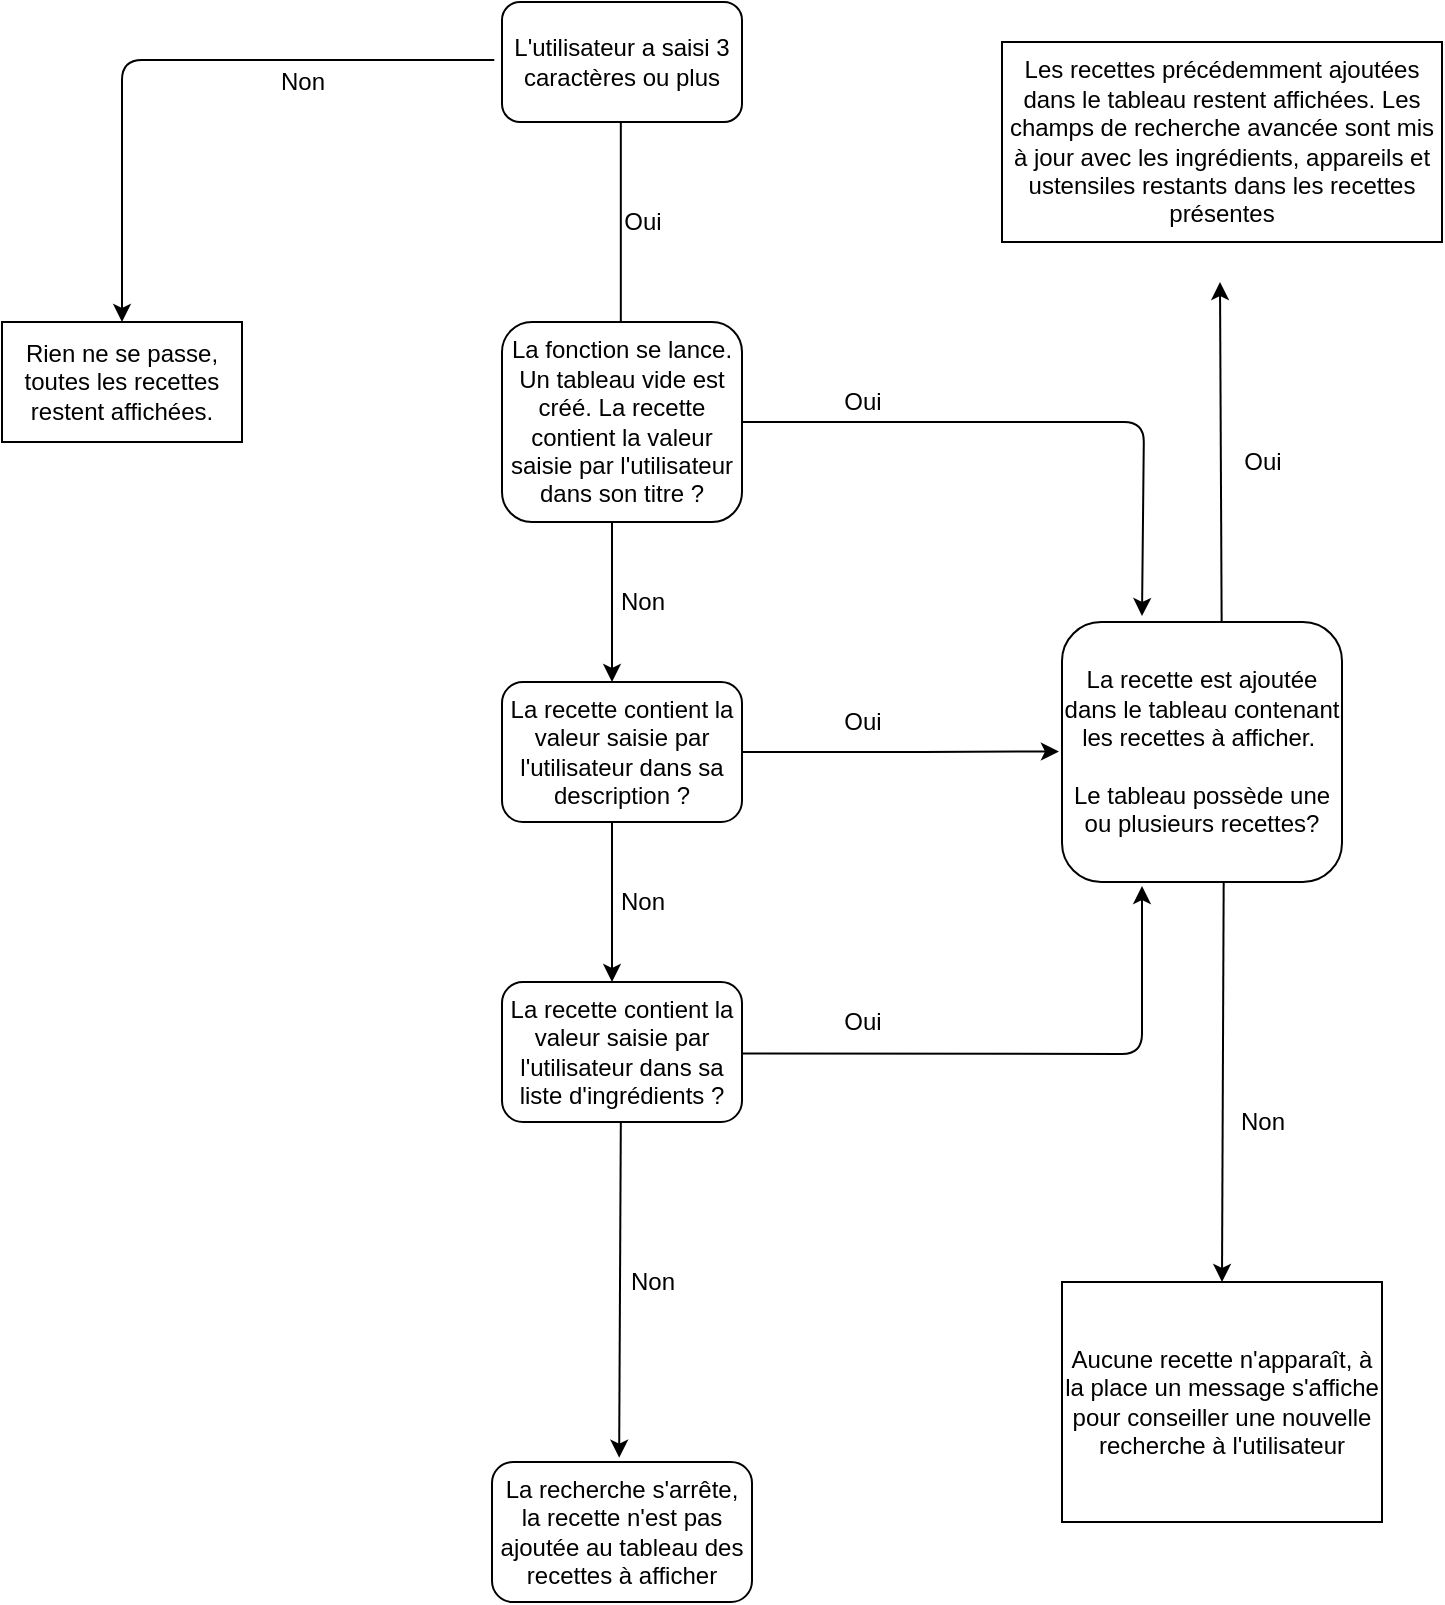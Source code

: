 <mxfile version="14.8.5" type="github">
  <diagram id="zJWRnRR3A8hzVvXrOkDb" name="Page-1">
    <mxGraphModel dx="785" dy="891" grid="1" gridSize="10" guides="1" tooltips="1" connect="0" arrows="1" fold="1" page="1" pageScale="1" pageWidth="827" pageHeight="1169" math="0" shadow="0">
      <root>
        <mxCell id="0" />
        <mxCell id="1" parent="0" />
        <mxCell id="JmKnKTbz5Rw5Xbmf4Nzb-1" value="L&#39;utilisateur a saisi 3 caractères ou plus" style="rounded=1;whiteSpace=wrap;html=1;" vertex="1" parent="1">
          <mxGeometry x="280" y="40" width="120" height="60" as="geometry" />
        </mxCell>
        <mxCell id="JmKnKTbz5Rw5Xbmf4Nzb-3" value="Aucune recette n&#39;apparaît, à la place un message s&#39;affiche pour conseiller une nouvelle recherche à l&#39;utilisateur" style="rounded=0;whiteSpace=wrap;html=1;" vertex="1" parent="1">
          <mxGeometry x="560" y="680" width="160" height="120" as="geometry" />
        </mxCell>
        <mxCell id="JmKnKTbz5Rw5Xbmf4Nzb-7" value="" style="endArrow=none;html=1;" edge="1" parent="1">
          <mxGeometry width="50" height="50" relative="1" as="geometry">
            <mxPoint x="339.41" y="200" as="sourcePoint" />
            <mxPoint x="339.41" y="100" as="targetPoint" />
          </mxGeometry>
        </mxCell>
        <mxCell id="JmKnKTbz5Rw5Xbmf4Nzb-10" value="La fonction se lance. Un tableau vide est créé. La recette contient la valeur saisie par l&#39;utilisateur dans son titre ?" style="rounded=1;whiteSpace=wrap;html=1;" vertex="1" parent="1">
          <mxGeometry x="280" y="200" width="120" height="100" as="geometry" />
        </mxCell>
        <mxCell id="JmKnKTbz5Rw5Xbmf4Nzb-11" value="La recette est ajoutée dans le tableau contenant les recettes à afficher.&amp;nbsp;&lt;br&gt;&lt;br&gt;Le tableau possède une ou plusieurs recettes?" style="rounded=1;whiteSpace=wrap;html=1;" vertex="1" parent="1">
          <mxGeometry x="560" y="350" width="140" height="130" as="geometry" />
        </mxCell>
        <mxCell id="JmKnKTbz5Rw5Xbmf4Nzb-12" value="La recette contient la valeur saisie par l&#39;utilisateur dans sa description ?" style="rounded=1;whiteSpace=wrap;html=1;" vertex="1" parent="1">
          <mxGeometry x="280" y="380" width="120" height="70" as="geometry" />
        </mxCell>
        <mxCell id="JmKnKTbz5Rw5Xbmf4Nzb-13" value="La recette contient la valeur saisie par l&#39;utilisateur dans sa liste d&#39;ingrédients ?" style="rounded=1;whiteSpace=wrap;html=1;" vertex="1" parent="1">
          <mxGeometry x="280" y="530" width="120" height="70" as="geometry" />
        </mxCell>
        <mxCell id="JmKnKTbz5Rw5Xbmf4Nzb-14" value="" style="endArrow=classic;html=1;" edge="1" parent="1">
          <mxGeometry width="50" height="50" relative="1" as="geometry">
            <mxPoint x="335.0" y="300" as="sourcePoint" />
            <mxPoint x="335.0" y="380" as="targetPoint" />
          </mxGeometry>
        </mxCell>
        <mxCell id="JmKnKTbz5Rw5Xbmf4Nzb-15" value="" style="endArrow=classic;html=1;" edge="1" parent="1">
          <mxGeometry width="50" height="50" relative="1" as="geometry">
            <mxPoint x="335.0" y="450" as="sourcePoint" />
            <mxPoint x="335.0" y="530" as="targetPoint" />
          </mxGeometry>
        </mxCell>
        <mxCell id="JmKnKTbz5Rw5Xbmf4Nzb-16" value="Non" style="text;html=1;align=center;verticalAlign=middle;resizable=0;points=[];autosize=1;strokeColor=none;" vertex="1" parent="1">
          <mxGeometry x="330" y="330" width="40" height="20" as="geometry" />
        </mxCell>
        <mxCell id="JmKnKTbz5Rw5Xbmf4Nzb-17" value="Non" style="text;html=1;align=center;verticalAlign=middle;resizable=0;points=[];autosize=1;strokeColor=none;" vertex="1" parent="1">
          <mxGeometry x="330" y="480" width="40" height="20" as="geometry" />
        </mxCell>
        <mxCell id="JmKnKTbz5Rw5Xbmf4Nzb-18" value="Oui" style="text;html=1;align=center;verticalAlign=middle;resizable=0;points=[];autosize=1;strokeColor=none;" vertex="1" parent="1">
          <mxGeometry x="335" y="140" width="30" height="20" as="geometry" />
        </mxCell>
        <mxCell id="JmKnKTbz5Rw5Xbmf4Nzb-19" value="La recherche s&#39;arrête, la recette n&#39;est pas ajoutée au tableau des recettes à afficher" style="rounded=1;whiteSpace=wrap;html=1;" vertex="1" parent="1">
          <mxGeometry x="275" y="770" width="130" height="70" as="geometry" />
        </mxCell>
        <mxCell id="JmKnKTbz5Rw5Xbmf4Nzb-20" value="" style="endArrow=classic;html=1;entryX=0.489;entryY=-0.031;entryDx=0;entryDy=0;entryPerimeter=0;" edge="1" parent="1" target="JmKnKTbz5Rw5Xbmf4Nzb-19">
          <mxGeometry width="50" height="50" relative="1" as="geometry">
            <mxPoint x="339.41" y="600" as="sourcePoint" />
            <mxPoint x="339.41" y="680" as="targetPoint" />
          </mxGeometry>
        </mxCell>
        <mxCell id="JmKnKTbz5Rw5Xbmf4Nzb-21" value="" style="endArrow=classic;html=1;" edge="1" parent="1">
          <mxGeometry width="50" height="50" relative="1" as="geometry">
            <mxPoint x="400" y="250" as="sourcePoint" />
            <mxPoint x="600" y="347" as="targetPoint" />
            <Array as="points">
              <mxPoint x="601" y="250" />
            </Array>
          </mxGeometry>
        </mxCell>
        <mxCell id="JmKnKTbz5Rw5Xbmf4Nzb-22" value="" style="endArrow=classic;html=1;entryX=-0.011;entryY=0.498;entryDx=0;entryDy=0;entryPerimeter=0;" edge="1" parent="1" target="JmKnKTbz5Rw5Xbmf4Nzb-11">
          <mxGeometry width="50" height="50" relative="1" as="geometry">
            <mxPoint x="400" y="415" as="sourcePoint" />
            <mxPoint x="540" y="395" as="targetPoint" />
            <Array as="points">
              <mxPoint x="480" y="415" />
            </Array>
          </mxGeometry>
        </mxCell>
        <mxCell id="JmKnKTbz5Rw5Xbmf4Nzb-23" value="" style="endArrow=classic;html=1;" edge="1" parent="1">
          <mxGeometry width="50" height="50" relative="1" as="geometry">
            <mxPoint x="400" y="565.7" as="sourcePoint" />
            <mxPoint x="600" y="482" as="targetPoint" />
            <Array as="points">
              <mxPoint x="600" y="566" />
            </Array>
          </mxGeometry>
        </mxCell>
        <mxCell id="JmKnKTbz5Rw5Xbmf4Nzb-24" value="" style="endArrow=classic;html=1;" edge="1" parent="1">
          <mxGeometry width="50" height="50" relative="1" as="geometry">
            <mxPoint x="640.84" y="480" as="sourcePoint" />
            <mxPoint x="640" y="680" as="targetPoint" />
          </mxGeometry>
        </mxCell>
        <mxCell id="JmKnKTbz5Rw5Xbmf4Nzb-25" value="Non" style="text;html=1;align=center;verticalAlign=middle;resizable=0;points=[];autosize=1;strokeColor=none;" vertex="1" parent="1">
          <mxGeometry x="640" y="590" width="40" height="20" as="geometry" />
        </mxCell>
        <mxCell id="JmKnKTbz5Rw5Xbmf4Nzb-26" value="" style="endArrow=classic;html=1;" edge="1" parent="1">
          <mxGeometry width="50" height="50" relative="1" as="geometry">
            <mxPoint x="639.82" y="350" as="sourcePoint" />
            <mxPoint x="639" y="180" as="targetPoint" />
          </mxGeometry>
        </mxCell>
        <mxCell id="JmKnKTbz5Rw5Xbmf4Nzb-27" value="Non" style="text;html=1;align=center;verticalAlign=middle;resizable=0;points=[];autosize=1;strokeColor=none;" vertex="1" parent="1">
          <mxGeometry x="335" y="670" width="40" height="20" as="geometry" />
        </mxCell>
        <mxCell id="JmKnKTbz5Rw5Xbmf4Nzb-29" value="" style="endArrow=classic;html=1;exitX=-0.032;exitY=0.483;exitDx=0;exitDy=0;exitPerimeter=0;entryX=0.5;entryY=0;entryDx=0;entryDy=0;entryPerimeter=0;" edge="1" parent="1" source="JmKnKTbz5Rw5Xbmf4Nzb-1">
          <mxGeometry width="50" height="50" relative="1" as="geometry">
            <mxPoint x="80" y="120" as="sourcePoint" />
            <mxPoint x="90" y="200" as="targetPoint" />
            <Array as="points">
              <mxPoint x="90" y="69" />
            </Array>
          </mxGeometry>
        </mxCell>
        <mxCell id="JmKnKTbz5Rw5Xbmf4Nzb-30" value="Non" style="text;html=1;align=center;verticalAlign=middle;resizable=0;points=[];autosize=1;strokeColor=none;" vertex="1" parent="1">
          <mxGeometry x="160" y="70" width="40" height="20" as="geometry" />
        </mxCell>
        <mxCell id="JmKnKTbz5Rw5Xbmf4Nzb-31" value="Oui" style="text;html=1;align=center;verticalAlign=middle;resizable=0;points=[];autosize=1;strokeColor=none;" vertex="1" parent="1">
          <mxGeometry x="445" y="230" width="30" height="20" as="geometry" />
        </mxCell>
        <mxCell id="JmKnKTbz5Rw5Xbmf4Nzb-32" value="Oui" style="text;html=1;align=center;verticalAlign=middle;resizable=0;points=[];autosize=1;strokeColor=none;" vertex="1" parent="1">
          <mxGeometry x="445" y="390" width="30" height="20" as="geometry" />
        </mxCell>
        <mxCell id="JmKnKTbz5Rw5Xbmf4Nzb-33" value="Oui" style="text;html=1;align=center;verticalAlign=middle;resizable=0;points=[];autosize=1;strokeColor=none;" vertex="1" parent="1">
          <mxGeometry x="445" y="540" width="30" height="20" as="geometry" />
        </mxCell>
        <mxCell id="JmKnKTbz5Rw5Xbmf4Nzb-35" value="&lt;span&gt;Rien ne se passe, toutes les recettes restent affichées.&lt;/span&gt;" style="rounded=0;whiteSpace=wrap;html=1;" vertex="1" parent="1">
          <mxGeometry x="30" y="200" width="120" height="60" as="geometry" />
        </mxCell>
        <mxCell id="JmKnKTbz5Rw5Xbmf4Nzb-36" value="Les recettes précédemment ajoutées dans le tableau restent affichées. Les champs de recherche avancée sont mis à jour avec les ingrédients, appareils et ustensiles restants dans les recettes présentes" style="rounded=0;whiteSpace=wrap;html=1;" vertex="1" parent="1">
          <mxGeometry x="530" y="60" width="220" height="100" as="geometry" />
        </mxCell>
        <mxCell id="JmKnKTbz5Rw5Xbmf4Nzb-37" value="Oui" style="text;html=1;align=center;verticalAlign=middle;resizable=0;points=[];autosize=1;strokeColor=none;" vertex="1" parent="1">
          <mxGeometry x="645" y="260" width="30" height="20" as="geometry" />
        </mxCell>
      </root>
    </mxGraphModel>
  </diagram>
</mxfile>
